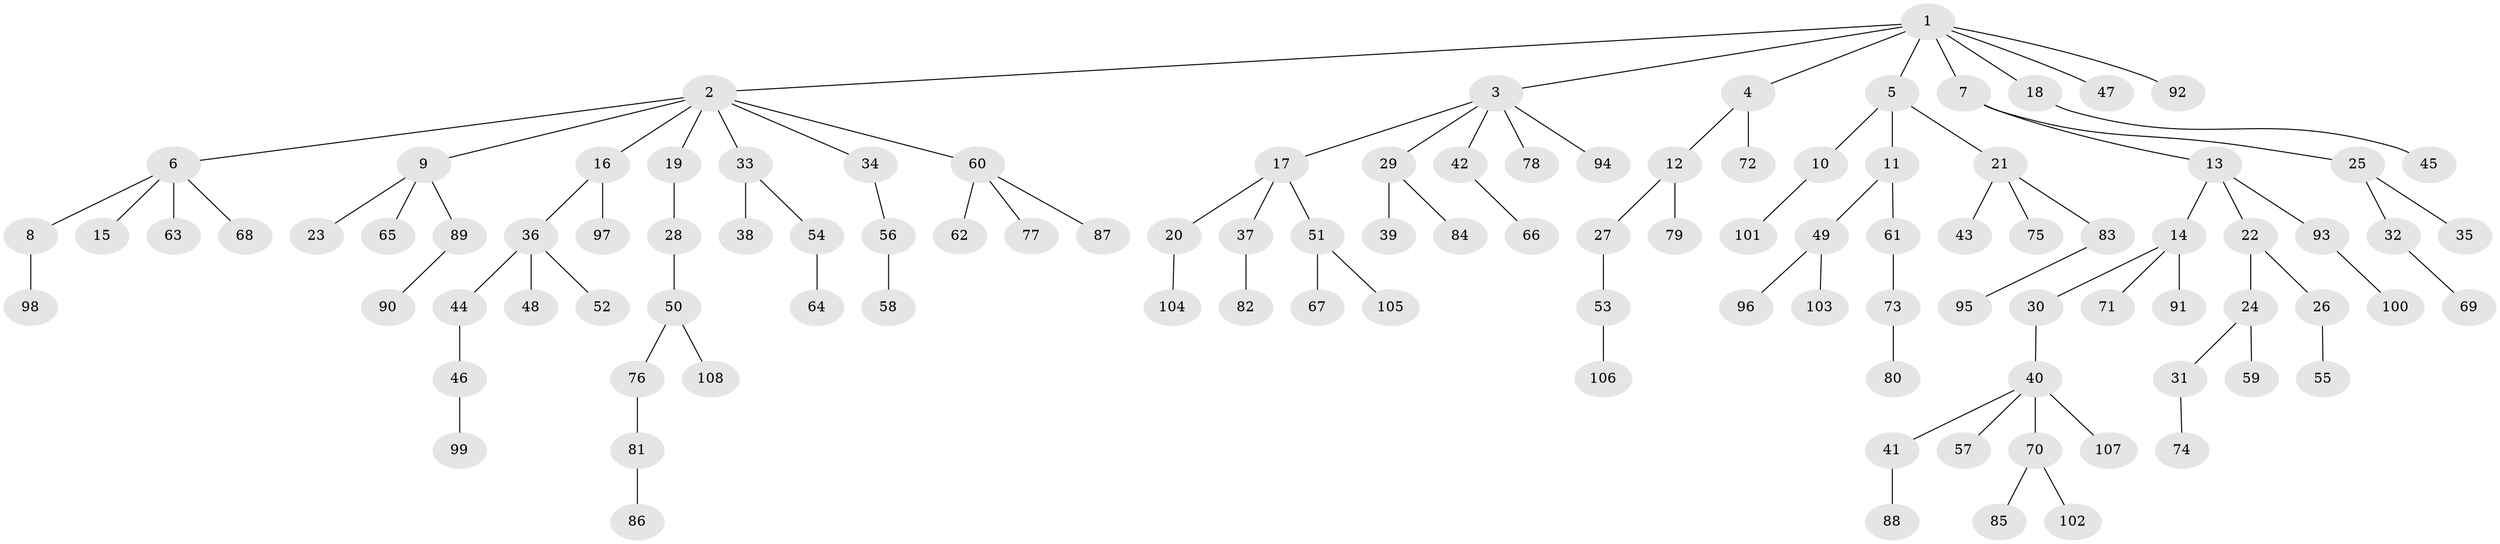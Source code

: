 // Generated by graph-tools (version 1.1) at 2025/11/02/27/25 16:11:25]
// undirected, 108 vertices, 107 edges
graph export_dot {
graph [start="1"]
  node [color=gray90,style=filled];
  1;
  2;
  3;
  4;
  5;
  6;
  7;
  8;
  9;
  10;
  11;
  12;
  13;
  14;
  15;
  16;
  17;
  18;
  19;
  20;
  21;
  22;
  23;
  24;
  25;
  26;
  27;
  28;
  29;
  30;
  31;
  32;
  33;
  34;
  35;
  36;
  37;
  38;
  39;
  40;
  41;
  42;
  43;
  44;
  45;
  46;
  47;
  48;
  49;
  50;
  51;
  52;
  53;
  54;
  55;
  56;
  57;
  58;
  59;
  60;
  61;
  62;
  63;
  64;
  65;
  66;
  67;
  68;
  69;
  70;
  71;
  72;
  73;
  74;
  75;
  76;
  77;
  78;
  79;
  80;
  81;
  82;
  83;
  84;
  85;
  86;
  87;
  88;
  89;
  90;
  91;
  92;
  93;
  94;
  95;
  96;
  97;
  98;
  99;
  100;
  101;
  102;
  103;
  104;
  105;
  106;
  107;
  108;
  1 -- 2;
  1 -- 3;
  1 -- 4;
  1 -- 5;
  1 -- 7;
  1 -- 18;
  1 -- 47;
  1 -- 92;
  2 -- 6;
  2 -- 9;
  2 -- 16;
  2 -- 19;
  2 -- 33;
  2 -- 34;
  2 -- 60;
  3 -- 17;
  3 -- 29;
  3 -- 42;
  3 -- 78;
  3 -- 94;
  4 -- 12;
  4 -- 72;
  5 -- 10;
  5 -- 11;
  5 -- 21;
  6 -- 8;
  6 -- 15;
  6 -- 63;
  6 -- 68;
  7 -- 13;
  7 -- 25;
  8 -- 98;
  9 -- 23;
  9 -- 65;
  9 -- 89;
  10 -- 101;
  11 -- 49;
  11 -- 61;
  12 -- 27;
  12 -- 79;
  13 -- 14;
  13 -- 22;
  13 -- 93;
  14 -- 30;
  14 -- 71;
  14 -- 91;
  16 -- 36;
  16 -- 97;
  17 -- 20;
  17 -- 37;
  17 -- 51;
  18 -- 45;
  19 -- 28;
  20 -- 104;
  21 -- 43;
  21 -- 75;
  21 -- 83;
  22 -- 24;
  22 -- 26;
  24 -- 31;
  24 -- 59;
  25 -- 32;
  25 -- 35;
  26 -- 55;
  27 -- 53;
  28 -- 50;
  29 -- 39;
  29 -- 84;
  30 -- 40;
  31 -- 74;
  32 -- 69;
  33 -- 38;
  33 -- 54;
  34 -- 56;
  36 -- 44;
  36 -- 48;
  36 -- 52;
  37 -- 82;
  40 -- 41;
  40 -- 57;
  40 -- 70;
  40 -- 107;
  41 -- 88;
  42 -- 66;
  44 -- 46;
  46 -- 99;
  49 -- 96;
  49 -- 103;
  50 -- 76;
  50 -- 108;
  51 -- 67;
  51 -- 105;
  53 -- 106;
  54 -- 64;
  56 -- 58;
  60 -- 62;
  60 -- 77;
  60 -- 87;
  61 -- 73;
  70 -- 85;
  70 -- 102;
  73 -- 80;
  76 -- 81;
  81 -- 86;
  83 -- 95;
  89 -- 90;
  93 -- 100;
}
